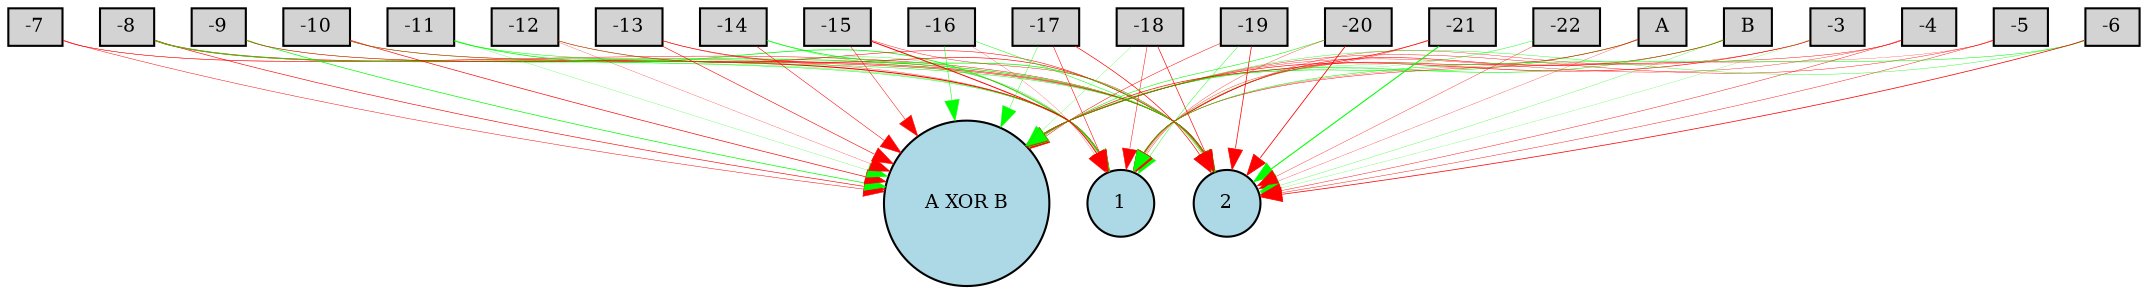 digraph {
	node [fontsize=9 height=0.2 shape=circle width=0.2]
	A [fillcolor=lightgray shape=box style=filled]
	B [fillcolor=lightgray shape=box style=filled]
	-3 [fillcolor=lightgray shape=box style=filled]
	-4 [fillcolor=lightgray shape=box style=filled]
	-5 [fillcolor=lightgray shape=box style=filled]
	-6 [fillcolor=lightgray shape=box style=filled]
	-7 [fillcolor=lightgray shape=box style=filled]
	-8 [fillcolor=lightgray shape=box style=filled]
	-9 [fillcolor=lightgray shape=box style=filled]
	-10 [fillcolor=lightgray shape=box style=filled]
	-11 [fillcolor=lightgray shape=box style=filled]
	-12 [fillcolor=lightgray shape=box style=filled]
	-13 [fillcolor=lightgray shape=box style=filled]
	-14 [fillcolor=lightgray shape=box style=filled]
	-15 [fillcolor=lightgray shape=box style=filled]
	-16 [fillcolor=lightgray shape=box style=filled]
	-17 [fillcolor=lightgray shape=box style=filled]
	-18 [fillcolor=lightgray shape=box style=filled]
	-19 [fillcolor=lightgray shape=box style=filled]
	-20 [fillcolor=lightgray shape=box style=filled]
	-21 [fillcolor=lightgray shape=box style=filled]
	-22 [fillcolor=lightgray shape=box style=filled]
	"A XOR B" [fillcolor=lightblue style=filled]
	1 [fillcolor=lightblue style=filled]
	2 [fillcolor=lightblue style=filled]
	A -> "A XOR B" [color=green penwidth=0.252386265376522 style=solid]
	A -> 1 [color=red penwidth=0.29193744454457204 style=solid]
	A -> 2 [color=red penwidth=0.1344609651725704 style=solid]
	B -> "A XOR B" [color=green penwidth=0.28236913493423044 style=solid]
	B -> 1 [color=red penwidth=0.27855057099002356 style=solid]
	B -> 2 [color=green penwidth=0.1388013692071388 style=solid]
	-3 -> "A XOR B" [color=red penwidth=0.3042461227051712 style=solid]
	-3 -> 1 [color=red penwidth=0.16571761676639454 style=solid]
	-3 -> 2 [color=green penwidth=0.1043399463979644 style=solid]
	-4 -> "A XOR B" [color=red penwidth=0.17515106614487153 style=solid]
	-4 -> 1 [color=red penwidth=0.22255143488503198 style=solid]
	-4 -> 2 [color=red penwidth=0.2087371342669736 style=solid]
	-5 -> "A XOR B" [color=red penwidth=0.20250120101165395 style=solid]
	-5 -> 1 [color=red penwidth=0.12172691578772758 style=solid]
	-5 -> 2 [color=red penwidth=0.2051848082082821 style=solid]
	-6 -> "A XOR B" [color=green penwidth=0.18341471048891939 style=solid]
	-6 -> 1 [color=green penwidth=0.2512124950956479 style=solid]
	-6 -> 2 [color=red penwidth=0.3633476729075691 style=solid]
	-7 -> "A XOR B" [color=red penwidth=0.23028366187068908 style=solid]
	-7 -> 1 [color=red penwidth=0.1533972635454291 style=solid]
	-7 -> 2 [color=red penwidth=0.23008577811353914 style=solid]
	-8 -> "A XOR B" [color=red penwidth=0.3012043116927864 style=solid]
	-8 -> 1 [color=red penwidth=0.5402966323217928 style=solid]
	-8 -> 2 [color=green penwidth=0.3765691976439838 style=solid]
	-9 -> "A XOR B" [color=green penwidth=0.3476370481470825 style=solid]
	-9 -> 1 [color=green penwidth=0.1521768926449082 style=solid]
	-9 -> 2 [color=red penwidth=0.28234147914459473 style=solid]
	-10 -> "A XOR B" [color=red penwidth=0.3250132753194005 style=solid]
	-10 -> 1 [color=green penwidth=0.2265087814611459 style=solid]
	-10 -> 2 [color=red penwidth=0.2510649141536185 style=solid]
	-11 -> "A XOR B" [color=green penwidth=0.11793716003254817 style=solid]
	-11 -> 1 [color=green penwidth=0.37998076327954766 style=solid]
	-11 -> 2 [color=green penwidth=0.2518078995800799 style=solid]
	-12 -> "A XOR B" [color=red penwidth=0.1253325142713441 style=solid]
	-12 -> 1 [color=green penwidth=0.1714696089564014 style=solid]
	-12 -> 2 [color=red penwidth=0.25692157409323646 style=solid]
	-13 -> "A XOR B" [color=red penwidth=0.2829595403697966 style=solid]
	-13 -> 1 [color=red penwidth=0.1290491970696573 style=solid]
	-13 -> 2 [color=red penwidth=0.31049651201630013 style=solid]
	-14 -> "A XOR B" [color=red penwidth=0.25612802169779103 style=solid]
	-14 -> 1 [color=green penwidth=0.19145974739535113 style=solid]
	-14 -> 2 [color=green penwidth=0.35503037755444533 style=solid]
	-15 -> "A XOR B" [color=red penwidth=0.22861355664729968 style=solid]
	-15 -> 1 [color=red penwidth=0.4837518688001554 style=solid]
	-15 -> 2 [color=red penwidth=0.20615774909356033 style=solid]
	-16 -> "A XOR B" [color=green penwidth=0.24307224264183191 style=solid]
	-16 -> 1 [color=red penwidth=0.10803799972745123 style=solid]
	-16 -> 2 [color=green penwidth=0.24120174964653576 style=solid]
	-17 -> "A XOR B" [color=green penwidth=0.19060783453575877 style=solid]
	-17 -> 1 [color=red penwidth=0.266730780916535 style=solid]
	-17 -> 2 [color=red penwidth=0.3281582908725351 style=solid]
	-18 -> "A XOR B" [color=green penwidth=0.1103100380249955 style=solid]
	-18 -> 1 [color=red penwidth=0.23706195968329744 style=solid]
	-18 -> 2 [color=red penwidth=0.3103825493686867 style=solid]
	-19 -> "A XOR B" [color=red penwidth=0.2372314509960266 style=solid]
	-19 -> 1 [color=green penwidth=0.20158675266480802 style=solid]
	-19 -> 2 [color=red penwidth=0.352549577774834 style=solid]
	-20 -> "A XOR B" [color=green penwidth=0.27320156590645095 style=solid]
	-20 -> 1 [color=red penwidth=0.16017490409248902 style=solid]
	-20 -> 2 [color=red penwidth=0.3959328046165044 style=solid]
	-21 -> "A XOR B" [color=red penwidth=0.321278896132484 style=solid]
	-21 -> 1 [color=red penwidth=0.1736050718150648 style=solid]
	-21 -> 2 [color=green penwidth=0.5058711519966946 style=solid]
	-22 -> "A XOR B" [color=green penwidth=0.10651611910041128 style=solid]
	-22 -> 1 [color=green penwidth=0.12710056854712395 style=solid]
	-22 -> 2 [color=red penwidth=0.17016090532089567 style=solid]
}
